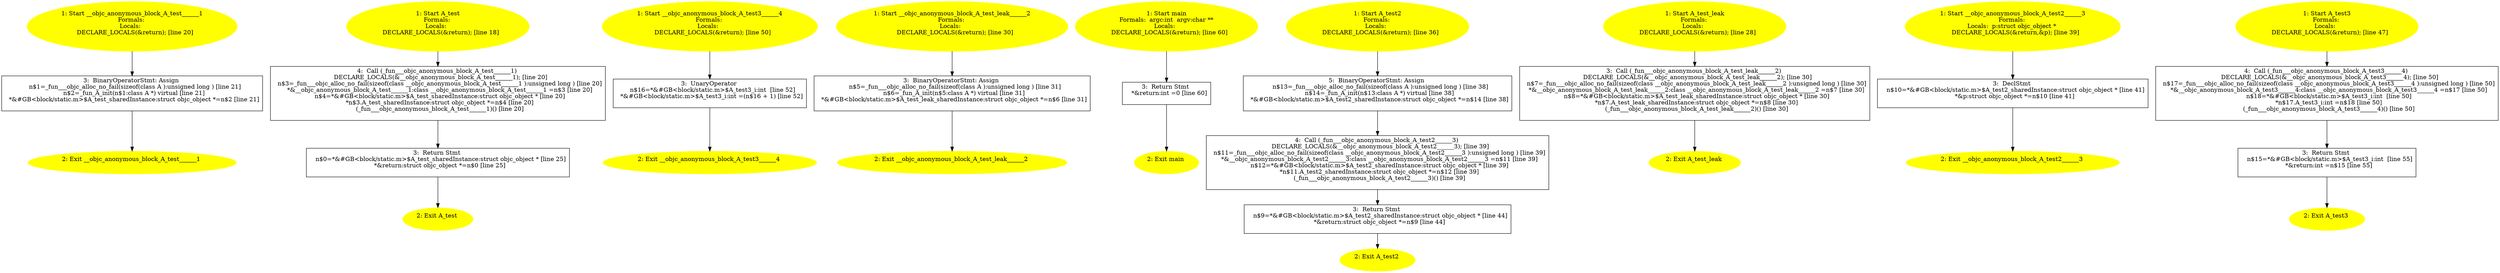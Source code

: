 /* @generated */
digraph iCFG {
"__objc_anonymous_block_A_test______1.4b4d782fad0701e8da5729a89669e579_3" [label="3:  BinaryOperatorStmt: Assign \n   n$1=_fun___objc_alloc_no_fail(sizeof(class A ):unsigned long ) [line 21]\n  n$2=_fun_A_init(n$1:class A *) virtual [line 21]\n  *&#GB<block/static.m>$A_test_sharedInstance:struct objc_object *=n$2 [line 21]\n " shape="box"]
	

	 "__objc_anonymous_block_A_test______1.4b4d782fad0701e8da5729a89669e579_3" -> "__objc_anonymous_block_A_test______1.4b4d782fad0701e8da5729a89669e579_2" ;
"__objc_anonymous_block_A_test______1.4b4d782fad0701e8da5729a89669e579_2" [label="2: Exit __objc_anonymous_block_A_test______1 \n  " color=yellow style=filled]
	

"__objc_anonymous_block_A_test______1.4b4d782fad0701e8da5729a89669e579_1" [label="1: Start __objc_anonymous_block_A_test______1\nFormals: \nLocals:  \n   DECLARE_LOCALS(&return); [line 20]\n " color=yellow style=filled]
	

	 "__objc_anonymous_block_A_test______1.4b4d782fad0701e8da5729a89669e579_1" -> "__objc_anonymous_block_A_test______1.4b4d782fad0701e8da5729a89669e579_3" ;
"A_testclass.2696a565613292a22badab2bea8401ba_4" [label="4:  Call (_fun___objc_anonymous_block_A_test______1) \n   DECLARE_LOCALS(&__objc_anonymous_block_A_test______1); [line 20]\n  n$3=_fun___objc_alloc_no_fail(sizeof(class __objc_anonymous_block_A_test______1 ):unsigned long ) [line 20]\n  *&__objc_anonymous_block_A_test______1:class __objc_anonymous_block_A_test______1 =n$3 [line 20]\n  n$4=*&#GB<block/static.m>$A_test_sharedInstance:struct objc_object * [line 20]\n  *n$3.A_test_sharedInstance:struct objc_object *=n$4 [line 20]\n  (_fun___objc_anonymous_block_A_test______1)() [line 20]\n " shape="box"]
	

	 "A_testclass.2696a565613292a22badab2bea8401ba_4" -> "A_testclass.2696a565613292a22badab2bea8401ba_3" ;
"A_testclass.2696a565613292a22badab2bea8401ba_3" [label="3:  Return Stmt \n   n$0=*&#GB<block/static.m>$A_test_sharedInstance:struct objc_object * [line 25]\n  *&return:struct objc_object *=n$0 [line 25]\n " shape="box"]
	

	 "A_testclass.2696a565613292a22badab2bea8401ba_3" -> "A_testclass.2696a565613292a22badab2bea8401ba_2" ;
"A_testclass.2696a565613292a22badab2bea8401ba_2" [label="2: Exit A_test \n  " color=yellow style=filled]
	

"A_testclass.2696a565613292a22badab2bea8401ba_1" [label="1: Start A_test\nFormals: \nLocals:  \n   DECLARE_LOCALS(&return); [line 18]\n " color=yellow style=filled]
	

	 "A_testclass.2696a565613292a22badab2bea8401ba_1" -> "A_testclass.2696a565613292a22badab2bea8401ba_4" ;
"__objc_anonymous_block_A_test3______4.aa5c8617f08575eee528c8138958fcd7_3" [label="3:  UnaryOperator \n   n$16=*&#GB<block/static.m>$A_test3_i:int  [line 52]\n  *&#GB<block/static.m>$A_test3_i:int =(n$16 + 1) [line 52]\n " shape="box"]
	

	 "__objc_anonymous_block_A_test3______4.aa5c8617f08575eee528c8138958fcd7_3" -> "__objc_anonymous_block_A_test3______4.aa5c8617f08575eee528c8138958fcd7_2" ;
"__objc_anonymous_block_A_test3______4.aa5c8617f08575eee528c8138958fcd7_2" [label="2: Exit __objc_anonymous_block_A_test3______4 \n  " color=yellow style=filled]
	

"__objc_anonymous_block_A_test3______4.aa5c8617f08575eee528c8138958fcd7_1" [label="1: Start __objc_anonymous_block_A_test3______4\nFormals: \nLocals:  \n   DECLARE_LOCALS(&return); [line 50]\n " color=yellow style=filled]
	

	 "__objc_anonymous_block_A_test3______4.aa5c8617f08575eee528c8138958fcd7_1" -> "__objc_anonymous_block_A_test3______4.aa5c8617f08575eee528c8138958fcd7_3" ;
"__objc_anonymous_block_A_test_leak______2.c5d678f27e9d82d9f4d1cf0324051fa7_3" [label="3:  BinaryOperatorStmt: Assign \n   n$5=_fun___objc_alloc_no_fail(sizeof(class A ):unsigned long ) [line 31]\n  n$6=_fun_A_init(n$5:class A *) virtual [line 31]\n  *&#GB<block/static.m>$A_test_leak_sharedInstance:struct objc_object *=n$6 [line 31]\n " shape="box"]
	

	 "__objc_anonymous_block_A_test_leak______2.c5d678f27e9d82d9f4d1cf0324051fa7_3" -> "__objc_anonymous_block_A_test_leak______2.c5d678f27e9d82d9f4d1cf0324051fa7_2" ;
"__objc_anonymous_block_A_test_leak______2.c5d678f27e9d82d9f4d1cf0324051fa7_2" [label="2: Exit __objc_anonymous_block_A_test_leak______2 \n  " color=yellow style=filled]
	

"__objc_anonymous_block_A_test_leak______2.c5d678f27e9d82d9f4d1cf0324051fa7_1" [label="1: Start __objc_anonymous_block_A_test_leak______2\nFormals: \nLocals:  \n   DECLARE_LOCALS(&return); [line 30]\n " color=yellow style=filled]
	

	 "__objc_anonymous_block_A_test_leak______2.c5d678f27e9d82d9f4d1cf0324051fa7_1" -> "__objc_anonymous_block_A_test_leak______2.c5d678f27e9d82d9f4d1cf0324051fa7_3" ;
"main.fad58de7366495db4650cfefac2fcd61_3" [label="3:  Return Stmt \n   *&return:int =0 [line 60]\n " shape="box"]
	

	 "main.fad58de7366495db4650cfefac2fcd61_3" -> "main.fad58de7366495db4650cfefac2fcd61_2" ;
"main.fad58de7366495db4650cfefac2fcd61_2" [label="2: Exit main \n  " color=yellow style=filled]
	

"main.fad58de7366495db4650cfefac2fcd61_1" [label="1: Start main\nFormals:  argc:int  argv:char **\nLocals:  \n   DECLARE_LOCALS(&return); [line 60]\n " color=yellow style=filled]
	

	 "main.fad58de7366495db4650cfefac2fcd61_1" -> "main.fad58de7366495db4650cfefac2fcd61_3" ;
"A_test2class.05060cb35af728ef51a7bfeccc0b6d94_5" [label="5:  BinaryOperatorStmt: Assign \n   n$13=_fun___objc_alloc_no_fail(sizeof(class A ):unsigned long ) [line 38]\n  n$14=_fun_A_init(n$13:class A *) virtual [line 38]\n  *&#GB<block/static.m>$A_test2_sharedInstance:struct objc_object *=n$14 [line 38]\n " shape="box"]
	

	 "A_test2class.05060cb35af728ef51a7bfeccc0b6d94_5" -> "A_test2class.05060cb35af728ef51a7bfeccc0b6d94_4" ;
"A_test2class.05060cb35af728ef51a7bfeccc0b6d94_4" [label="4:  Call (_fun___objc_anonymous_block_A_test2______3) \n   DECLARE_LOCALS(&__objc_anonymous_block_A_test2______3); [line 39]\n  n$11=_fun___objc_alloc_no_fail(sizeof(class __objc_anonymous_block_A_test2______3 ):unsigned long ) [line 39]\n  *&__objc_anonymous_block_A_test2______3:class __objc_anonymous_block_A_test2______3 =n$11 [line 39]\n  n$12=*&#GB<block/static.m>$A_test2_sharedInstance:struct objc_object * [line 39]\n  *n$11.A_test2_sharedInstance:struct objc_object *=n$12 [line 39]\n  (_fun___objc_anonymous_block_A_test2______3)() [line 39]\n " shape="box"]
	

	 "A_test2class.05060cb35af728ef51a7bfeccc0b6d94_4" -> "A_test2class.05060cb35af728ef51a7bfeccc0b6d94_3" ;
"A_test2class.05060cb35af728ef51a7bfeccc0b6d94_3" [label="3:  Return Stmt \n   n$9=*&#GB<block/static.m>$A_test2_sharedInstance:struct objc_object * [line 44]\n  *&return:struct objc_object *=n$9 [line 44]\n " shape="box"]
	

	 "A_test2class.05060cb35af728ef51a7bfeccc0b6d94_3" -> "A_test2class.05060cb35af728ef51a7bfeccc0b6d94_2" ;
"A_test2class.05060cb35af728ef51a7bfeccc0b6d94_2" [label="2: Exit A_test2 \n  " color=yellow style=filled]
	

"A_test2class.05060cb35af728ef51a7bfeccc0b6d94_1" [label="1: Start A_test2\nFormals: \nLocals:  \n   DECLARE_LOCALS(&return); [line 36]\n " color=yellow style=filled]
	

	 "A_test2class.05060cb35af728ef51a7bfeccc0b6d94_1" -> "A_test2class.05060cb35af728ef51a7bfeccc0b6d94_5" ;
"A_test_leakclass.0ff539b09a2928944b8132d565942f5b_3" [label="3:  Call (_fun___objc_anonymous_block_A_test_leak______2) \n   DECLARE_LOCALS(&__objc_anonymous_block_A_test_leak______2); [line 30]\n  n$7=_fun___objc_alloc_no_fail(sizeof(class __objc_anonymous_block_A_test_leak______2 ):unsigned long ) [line 30]\n  *&__objc_anonymous_block_A_test_leak______2:class __objc_anonymous_block_A_test_leak______2 =n$7 [line 30]\n  n$8=*&#GB<block/static.m>$A_test_leak_sharedInstance:struct objc_object * [line 30]\n  *n$7.A_test_leak_sharedInstance:struct objc_object *=n$8 [line 30]\n  (_fun___objc_anonymous_block_A_test_leak______2)() [line 30]\n " shape="box"]
	

	 "A_test_leakclass.0ff539b09a2928944b8132d565942f5b_3" -> "A_test_leakclass.0ff539b09a2928944b8132d565942f5b_2" ;
"A_test_leakclass.0ff539b09a2928944b8132d565942f5b_2" [label="2: Exit A_test_leak \n  " color=yellow style=filled]
	

"A_test_leakclass.0ff539b09a2928944b8132d565942f5b_1" [label="1: Start A_test_leak\nFormals: \nLocals:  \n   DECLARE_LOCALS(&return); [line 28]\n " color=yellow style=filled]
	

	 "A_test_leakclass.0ff539b09a2928944b8132d565942f5b_1" -> "A_test_leakclass.0ff539b09a2928944b8132d565942f5b_3" ;
"__objc_anonymous_block_A_test2______3.0e953887bdb7a25b2d68b61a14972fb5_3" [label="3:  DeclStmt \n   n$10=*&#GB<block/static.m>$A_test2_sharedInstance:struct objc_object * [line 41]\n  *&p:struct objc_object *=n$10 [line 41]\n " shape="box"]
	

	 "__objc_anonymous_block_A_test2______3.0e953887bdb7a25b2d68b61a14972fb5_3" -> "__objc_anonymous_block_A_test2______3.0e953887bdb7a25b2d68b61a14972fb5_2" ;
"__objc_anonymous_block_A_test2______3.0e953887bdb7a25b2d68b61a14972fb5_2" [label="2: Exit __objc_anonymous_block_A_test2______3 \n  " color=yellow style=filled]
	

"__objc_anonymous_block_A_test2______3.0e953887bdb7a25b2d68b61a14972fb5_1" [label="1: Start __objc_anonymous_block_A_test2______3\nFormals: \nLocals:  p:struct objc_object * \n   DECLARE_LOCALS(&return,&p); [line 39]\n " color=yellow style=filled]
	

	 "__objc_anonymous_block_A_test2______3.0e953887bdb7a25b2d68b61a14972fb5_1" -> "__objc_anonymous_block_A_test2______3.0e953887bdb7a25b2d68b61a14972fb5_3" ;
"A_test3class.3d5cf1a8c66c09ea9b5fe59824ce8642_4" [label="4:  Call (_fun___objc_anonymous_block_A_test3______4) \n   DECLARE_LOCALS(&__objc_anonymous_block_A_test3______4); [line 50]\n  n$17=_fun___objc_alloc_no_fail(sizeof(class __objc_anonymous_block_A_test3______4 ):unsigned long ) [line 50]\n  *&__objc_anonymous_block_A_test3______4:class __objc_anonymous_block_A_test3______4 =n$17 [line 50]\n  n$18=*&#GB<block/static.m>$A_test3_i:int  [line 50]\n  *n$17.A_test3_i:int =n$18 [line 50]\n  (_fun___objc_anonymous_block_A_test3______4)() [line 50]\n " shape="box"]
	

	 "A_test3class.3d5cf1a8c66c09ea9b5fe59824ce8642_4" -> "A_test3class.3d5cf1a8c66c09ea9b5fe59824ce8642_3" ;
"A_test3class.3d5cf1a8c66c09ea9b5fe59824ce8642_3" [label="3:  Return Stmt \n   n$15=*&#GB<block/static.m>$A_test3_i:int  [line 55]\n  *&return:int =n$15 [line 55]\n " shape="box"]
	

	 "A_test3class.3d5cf1a8c66c09ea9b5fe59824ce8642_3" -> "A_test3class.3d5cf1a8c66c09ea9b5fe59824ce8642_2" ;
"A_test3class.3d5cf1a8c66c09ea9b5fe59824ce8642_2" [label="2: Exit A_test3 \n  " color=yellow style=filled]
	

"A_test3class.3d5cf1a8c66c09ea9b5fe59824ce8642_1" [label="1: Start A_test3\nFormals: \nLocals:  \n   DECLARE_LOCALS(&return); [line 47]\n " color=yellow style=filled]
	

	 "A_test3class.3d5cf1a8c66c09ea9b5fe59824ce8642_1" -> "A_test3class.3d5cf1a8c66c09ea9b5fe59824ce8642_4" ;
}
